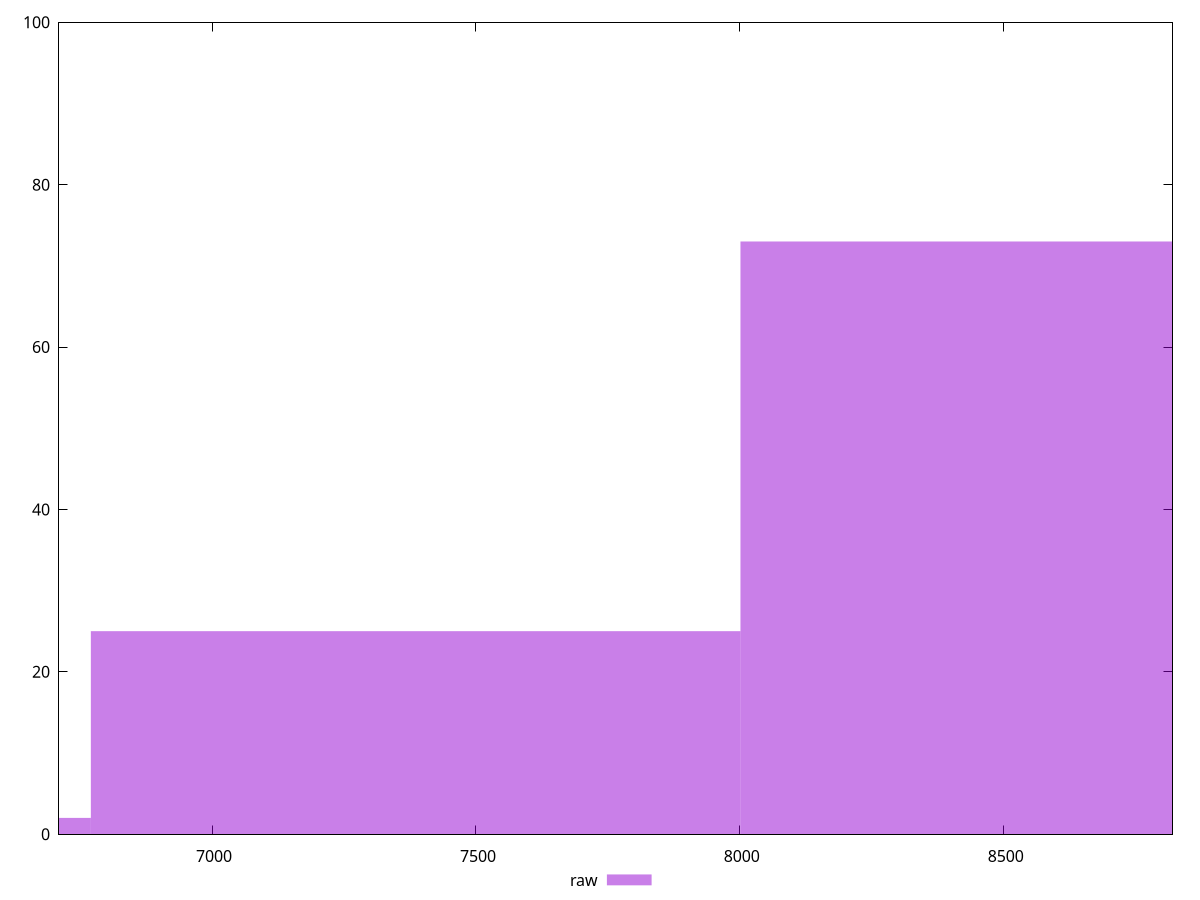 reset

$raw <<EOF
7385.826307160503 25
8616.79735835392 73
6154.855255967086 2
EOF

set key outside below
set boxwidth 1230.9710511934172
set xrange [6710:8820]
set yrange [0:100]
set trange [0:100]
set style fill transparent solid 0.5 noborder
set terminal svg size 640, 490 enhanced background rgb 'white'
set output "report/report_00029_2021-02-24T13-36-40.390Z/uses-text-compression/samples/astro/raw/histogram.svg"

plot $raw title "raw" with boxes

reset
